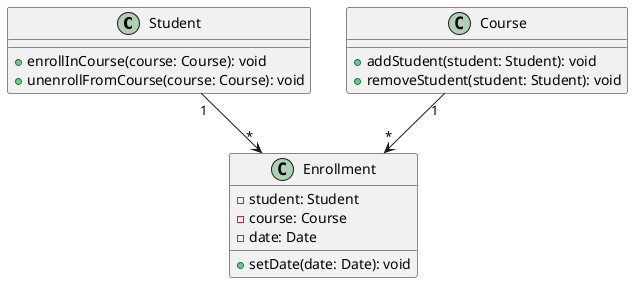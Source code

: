 @startuml
class Student {
    + enrollInCourse(course: Course): void
    + unenrollFromCourse(course: Course): void
}

class Course {
    + addStudent(student: Student): void
    + removeStudent(student: Student): void
}

class Enrollment {
    - student: Student
    - course: Course
    - date: Date
    + setDate(date: Date): void
}

Student "1" --> "*" Enrollment
Course "1" --> "*" Enrollment
@enduml